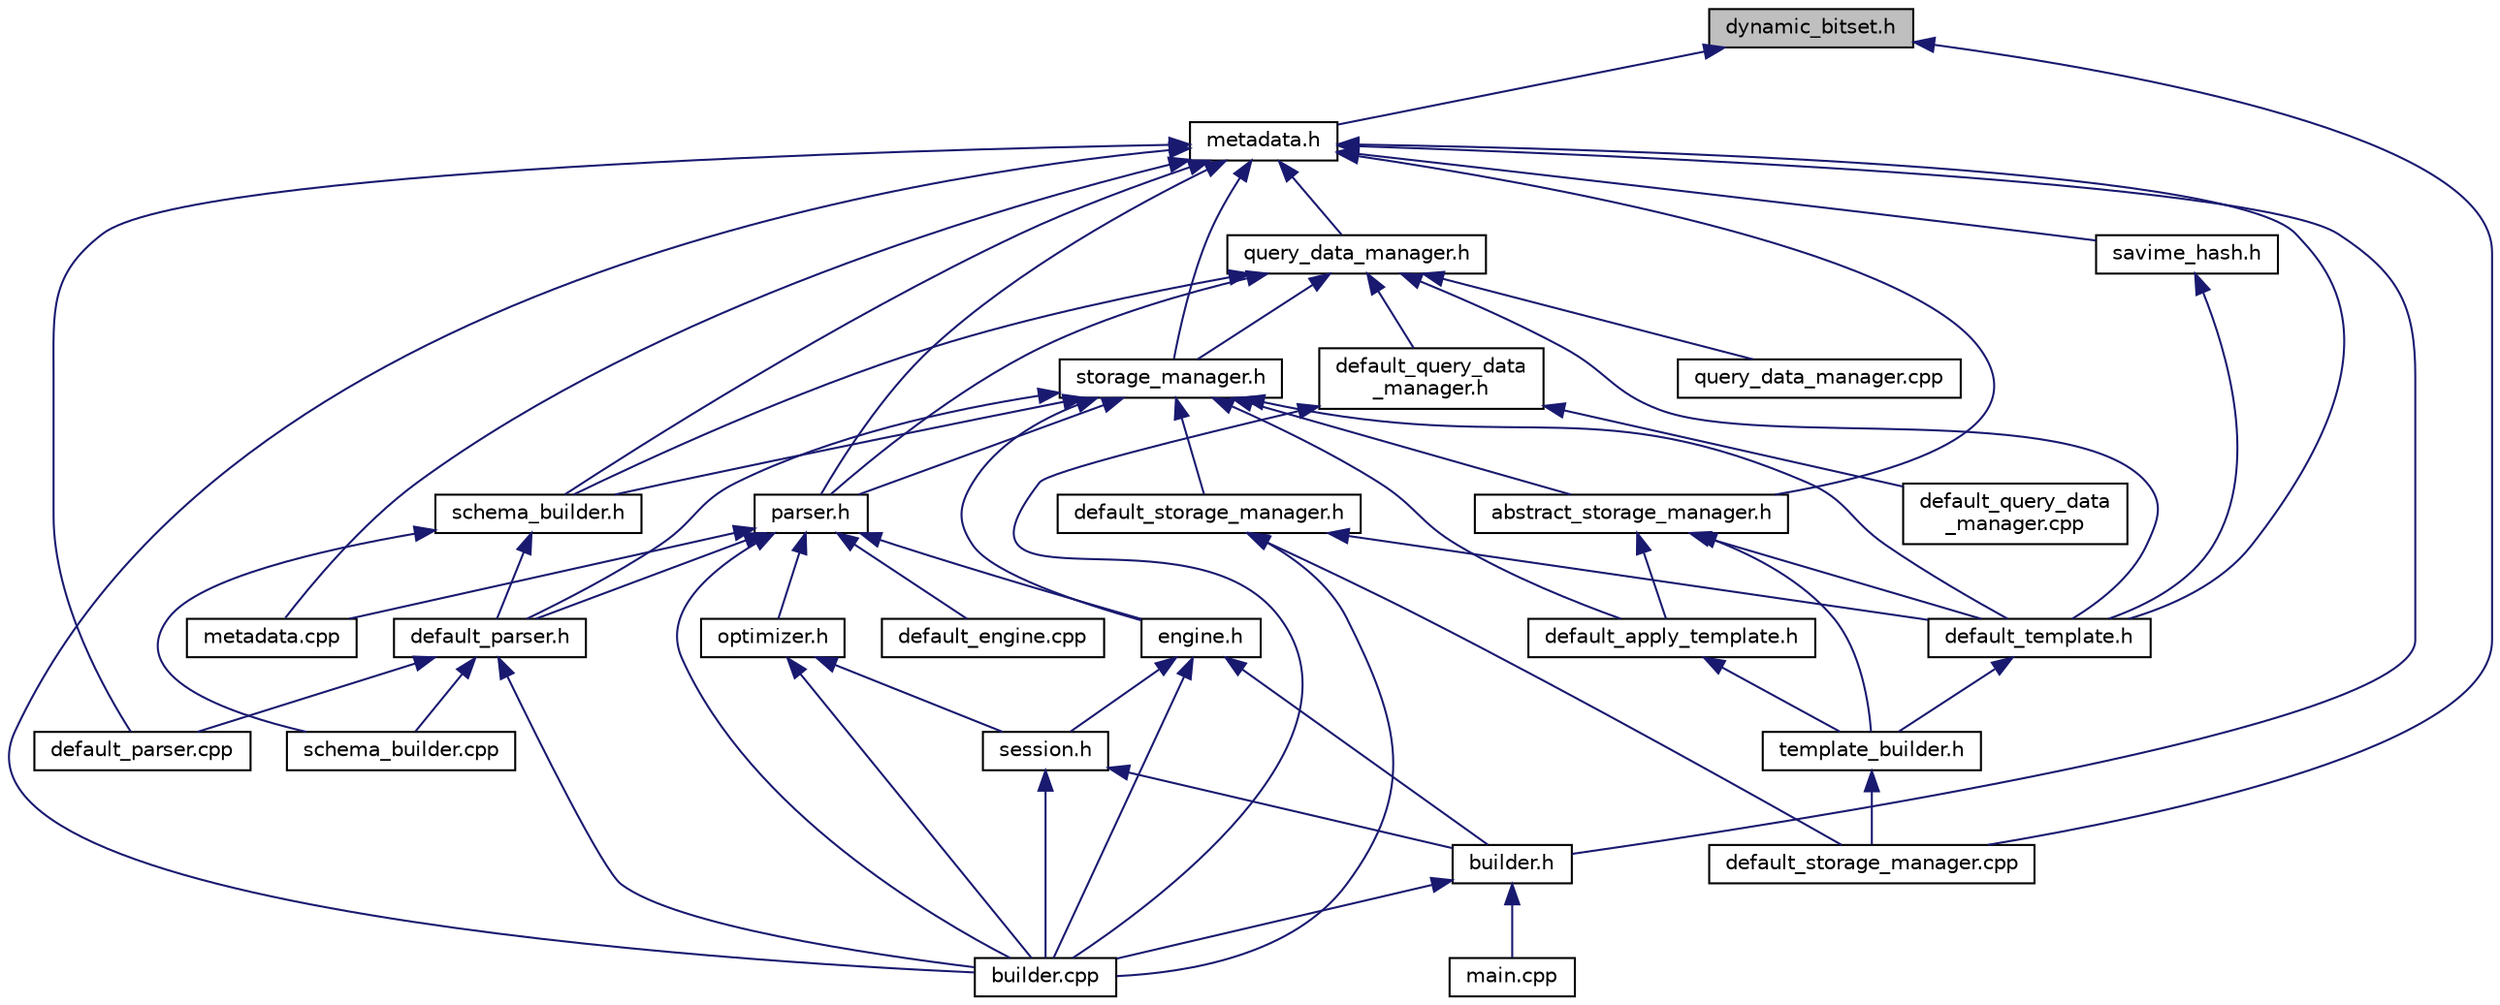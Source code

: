 digraph "dynamic_bitset.h"
{
  edge [fontname="Helvetica",fontsize="10",labelfontname="Helvetica",labelfontsize="10"];
  node [fontname="Helvetica",fontsize="10",shape=record];
  Node39 [label="dynamic_bitset.h",height=0.2,width=0.4,color="black", fillcolor="grey75", style="filled", fontcolor="black"];
  Node39 -> Node40 [dir="back",color="midnightblue",fontsize="10",style="solid",fontname="Helvetica"];
  Node40 [label="metadata.h",height=0.2,width=0.4,color="black", fillcolor="white", style="filled",URL="$metadata_8h.html"];
  Node40 -> Node41 [dir="back",color="midnightblue",fontsize="10",style="solid",fontname="Helvetica"];
  Node41 [label="builder.h",height=0.2,width=0.4,color="black", fillcolor="white", style="filled",URL="$builder_8h.html"];
  Node41 -> Node42 [dir="back",color="midnightblue",fontsize="10",style="solid",fontname="Helvetica"];
  Node42 [label="builder.cpp",height=0.2,width=0.4,color="black", fillcolor="white", style="filled",URL="$builder_8cpp.html"];
  Node41 -> Node43 [dir="back",color="midnightblue",fontsize="10",style="solid",fontname="Helvetica"];
  Node43 [label="main.cpp",height=0.2,width=0.4,color="black", fillcolor="white", style="filled",URL="$main_8cpp.html"];
  Node40 -> Node44 [dir="back",color="midnightblue",fontsize="10",style="solid",fontname="Helvetica"];
  Node44 [label="parser.h",height=0.2,width=0.4,color="black", fillcolor="white", style="filled",URL="$parser_8h.html"];
  Node44 -> Node45 [dir="back",color="midnightblue",fontsize="10",style="solid",fontname="Helvetica"];
  Node45 [label="engine.h",height=0.2,width=0.4,color="black", fillcolor="white", style="filled",URL="$engine_8h.html"];
  Node45 -> Node41 [dir="back",color="midnightblue",fontsize="10",style="solid",fontname="Helvetica"];
  Node45 -> Node46 [dir="back",color="midnightblue",fontsize="10",style="solid",fontname="Helvetica"];
  Node46 [label="session.h",height=0.2,width=0.4,color="black", fillcolor="white", style="filled",URL="$session_8h.html"];
  Node46 -> Node41 [dir="back",color="midnightblue",fontsize="10",style="solid",fontname="Helvetica"];
  Node46 -> Node42 [dir="back",color="midnightblue",fontsize="10",style="solid",fontname="Helvetica"];
  Node45 -> Node42 [dir="back",color="midnightblue",fontsize="10",style="solid",fontname="Helvetica"];
  Node44 -> Node47 [dir="back",color="midnightblue",fontsize="10",style="solid",fontname="Helvetica"];
  Node47 [label="optimizer.h",height=0.2,width=0.4,color="black", fillcolor="white", style="filled",URL="$optimizer_8h.html"];
  Node47 -> Node46 [dir="back",color="midnightblue",fontsize="10",style="solid",fontname="Helvetica"];
  Node47 -> Node42 [dir="back",color="midnightblue",fontsize="10",style="solid",fontname="Helvetica"];
  Node44 -> Node42 [dir="back",color="midnightblue",fontsize="10",style="solid",fontname="Helvetica"];
  Node44 -> Node48 [dir="back",color="midnightblue",fontsize="10",style="solid",fontname="Helvetica"];
  Node48 [label="default_parser.h",height=0.2,width=0.4,color="black", fillcolor="white", style="filled",URL="$default__parser_8h.html"];
  Node48 -> Node42 [dir="back",color="midnightblue",fontsize="10",style="solid",fontname="Helvetica"];
  Node48 -> Node49 [dir="back",color="midnightblue",fontsize="10",style="solid",fontname="Helvetica"];
  Node49 [label="default_parser.cpp",height=0.2,width=0.4,color="black", fillcolor="white", style="filled",URL="$default__parser_8cpp.html"];
  Node48 -> Node50 [dir="back",color="midnightblue",fontsize="10",style="solid",fontname="Helvetica"];
  Node50 [label="schema_builder.cpp",height=0.2,width=0.4,color="black", fillcolor="white", style="filled",URL="$schema__builder_8cpp.html"];
  Node44 -> Node51 [dir="back",color="midnightblue",fontsize="10",style="solid",fontname="Helvetica"];
  Node51 [label="metadata.cpp",height=0.2,width=0.4,color="black", fillcolor="white", style="filled",URL="$metadata_8cpp.html"];
  Node44 -> Node52 [dir="back",color="midnightblue",fontsize="10",style="solid",fontname="Helvetica"];
  Node52 [label="default_engine.cpp",height=0.2,width=0.4,color="black", fillcolor="white", style="filled",URL="$default__engine_8cpp.html"];
  Node40 -> Node53 [dir="back",color="midnightblue",fontsize="10",style="solid",fontname="Helvetica"];
  Node53 [label="storage_manager.h",height=0.2,width=0.4,color="black", fillcolor="white", style="filled",URL="$storage__manager_8h.html"];
  Node53 -> Node44 [dir="back",color="midnightblue",fontsize="10",style="solid",fontname="Helvetica"];
  Node53 -> Node45 [dir="back",color="midnightblue",fontsize="10",style="solid",fontname="Helvetica"];
  Node53 -> Node54 [dir="back",color="midnightblue",fontsize="10",style="solid",fontname="Helvetica"];
  Node54 [label="schema_builder.h",height=0.2,width=0.4,color="black", fillcolor="white", style="filled",URL="$schema__builder_8h.html"];
  Node54 -> Node48 [dir="back",color="midnightblue",fontsize="10",style="solid",fontname="Helvetica"];
  Node54 -> Node50 [dir="back",color="midnightblue",fontsize="10",style="solid",fontname="Helvetica"];
  Node53 -> Node48 [dir="back",color="midnightblue",fontsize="10",style="solid",fontname="Helvetica"];
  Node53 -> Node55 [dir="back",color="midnightblue",fontsize="10",style="solid",fontname="Helvetica"];
  Node55 [label="default_storage_manager.h",height=0.2,width=0.4,color="black", fillcolor="white", style="filled",URL="$default__storage__manager_8h.html"];
  Node55 -> Node42 [dir="back",color="midnightblue",fontsize="10",style="solid",fontname="Helvetica"];
  Node55 -> Node56 [dir="back",color="midnightblue",fontsize="10",style="solid",fontname="Helvetica"];
  Node56 [label="default_template.h",height=0.2,width=0.4,color="black", fillcolor="white", style="filled",URL="$default__template_8h.html"];
  Node56 -> Node57 [dir="back",color="midnightblue",fontsize="10",style="solid",fontname="Helvetica"];
  Node57 [label="template_builder.h",height=0.2,width=0.4,color="black", fillcolor="white", style="filled",URL="$template__builder_8h.html"];
  Node57 -> Node58 [dir="back",color="midnightblue",fontsize="10",style="solid",fontname="Helvetica"];
  Node58 [label="default_storage_manager.cpp",height=0.2,width=0.4,color="black", fillcolor="white", style="filled",URL="$default__storage__manager_8cpp.html"];
  Node55 -> Node58 [dir="back",color="midnightblue",fontsize="10",style="solid",fontname="Helvetica"];
  Node53 -> Node59 [dir="back",color="midnightblue",fontsize="10",style="solid",fontname="Helvetica"];
  Node59 [label="abstract_storage_manager.h",height=0.2,width=0.4,color="black", fillcolor="white", style="filled",URL="$abstract__storage__manager_8h.html"];
  Node59 -> Node60 [dir="back",color="midnightblue",fontsize="10",style="solid",fontname="Helvetica"];
  Node60 [label="default_apply_template.h",height=0.2,width=0.4,color="black", fillcolor="white", style="filled",URL="$default__apply__template_8h.html"];
  Node60 -> Node57 [dir="back",color="midnightblue",fontsize="10",style="solid",fontname="Helvetica"];
  Node59 -> Node56 [dir="back",color="midnightblue",fontsize="10",style="solid",fontname="Helvetica"];
  Node59 -> Node57 [dir="back",color="midnightblue",fontsize="10",style="solid",fontname="Helvetica"];
  Node53 -> Node60 [dir="back",color="midnightblue",fontsize="10",style="solid",fontname="Helvetica"];
  Node53 -> Node56 [dir="back",color="midnightblue",fontsize="10",style="solid",fontname="Helvetica"];
  Node40 -> Node61 [dir="back",color="midnightblue",fontsize="10",style="solid",fontname="Helvetica"];
  Node61 [label="query_data_manager.h",height=0.2,width=0.4,color="black", fillcolor="white", style="filled",URL="$query__data__manager_8h.html"];
  Node61 -> Node53 [dir="back",color="midnightblue",fontsize="10",style="solid",fontname="Helvetica"];
  Node61 -> Node44 [dir="back",color="midnightblue",fontsize="10",style="solid",fontname="Helvetica"];
  Node61 -> Node54 [dir="back",color="midnightblue",fontsize="10",style="solid",fontname="Helvetica"];
  Node61 -> Node62 [dir="back",color="midnightblue",fontsize="10",style="solid",fontname="Helvetica"];
  Node62 [label="default_query_data\l_manager.h",height=0.2,width=0.4,color="black", fillcolor="white", style="filled",URL="$default__query__data__manager_8h.html"];
  Node62 -> Node42 [dir="back",color="midnightblue",fontsize="10",style="solid",fontname="Helvetica"];
  Node62 -> Node63 [dir="back",color="midnightblue",fontsize="10",style="solid",fontname="Helvetica"];
  Node63 [label="default_query_data\l_manager.cpp",height=0.2,width=0.4,color="black", fillcolor="white", style="filled",URL="$default__query__data__manager_8cpp.html"];
  Node61 -> Node64 [dir="back",color="midnightblue",fontsize="10",style="solid",fontname="Helvetica"];
  Node64 [label="query_data_manager.cpp",height=0.2,width=0.4,color="black", fillcolor="white", style="filled",URL="$query__data__manager_8cpp.html"];
  Node61 -> Node56 [dir="back",color="midnightblue",fontsize="10",style="solid",fontname="Helvetica"];
  Node40 -> Node42 [dir="back",color="midnightblue",fontsize="10",style="solid",fontname="Helvetica"];
  Node40 -> Node54 [dir="back",color="midnightblue",fontsize="10",style="solid",fontname="Helvetica"];
  Node40 -> Node51 [dir="back",color="midnightblue",fontsize="10",style="solid",fontname="Helvetica"];
  Node40 -> Node59 [dir="back",color="midnightblue",fontsize="10",style="solid",fontname="Helvetica"];
  Node40 -> Node65 [dir="back",color="midnightblue",fontsize="10",style="solid",fontname="Helvetica"];
  Node65 [label="savime_hash.h",height=0.2,width=0.4,color="black", fillcolor="white", style="filled",URL="$savime__hash_8h.html"];
  Node65 -> Node56 [dir="back",color="midnightblue",fontsize="10",style="solid",fontname="Helvetica"];
  Node40 -> Node49 [dir="back",color="midnightblue",fontsize="10",style="solid",fontname="Helvetica"];
  Node40 -> Node56 [dir="back",color="midnightblue",fontsize="10",style="solid",fontname="Helvetica"];
  Node39 -> Node58 [dir="back",color="midnightblue",fontsize="10",style="solid",fontname="Helvetica"];
}
